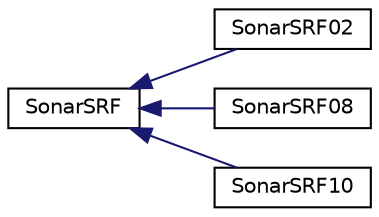 digraph "Grafische Darstellung der Klassenhierarchie"
{
  edge [fontname="Helvetica",fontsize="10",labelfontname="Helvetica",labelfontsize="10"];
  node [fontname="Helvetica",fontsize="10",shape=record];
  rankdir="LR";
  Node0 [label="SonarSRF",height=0.2,width=0.4,color="black", fillcolor="white", style="filled",URL="$classSonarSRF.html",tooltip="Ultraschall library für SRF08 (SonarSRF08 Klasse), SRF02 (SonarSRF02 Klasse) und SRF10 (SonarSRF10 Kl..."];
  Node0 -> Node1 [dir="back",color="midnightblue",fontsize="10",style="solid",fontname="Helvetica"];
  Node1 [label="SonarSRF02",height=0.2,width=0.4,color="black", fillcolor="white", style="filled",URL="$classSonarSRF02.html"];
  Node0 -> Node2 [dir="back",color="midnightblue",fontsize="10",style="solid",fontname="Helvetica"];
  Node2 [label="SonarSRF08",height=0.2,width=0.4,color="black", fillcolor="white", style="filled",URL="$classSonarSRF08.html"];
  Node0 -> Node3 [dir="back",color="midnightblue",fontsize="10",style="solid",fontname="Helvetica"];
  Node3 [label="SonarSRF10",height=0.2,width=0.4,color="black", fillcolor="white", style="filled",URL="$classSonarSRF10.html"];
}
